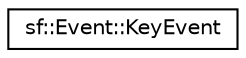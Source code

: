 digraph "Graphical Class Hierarchy"
{
  edge [fontname="Helvetica",fontsize="10",labelfontname="Helvetica",labelfontsize="10"];
  node [fontname="Helvetica",fontsize="10",shape=record];
  rankdir="LR";
  Node0 [label="sf::Event::KeyEvent",height=0.2,width=0.4,color="black", fillcolor="white", style="filled",URL="$structsf_1_1_event_1_1_key_event.html",tooltip="Keyboard event parameters (KeyPressed, KeyReleased) "];
}
